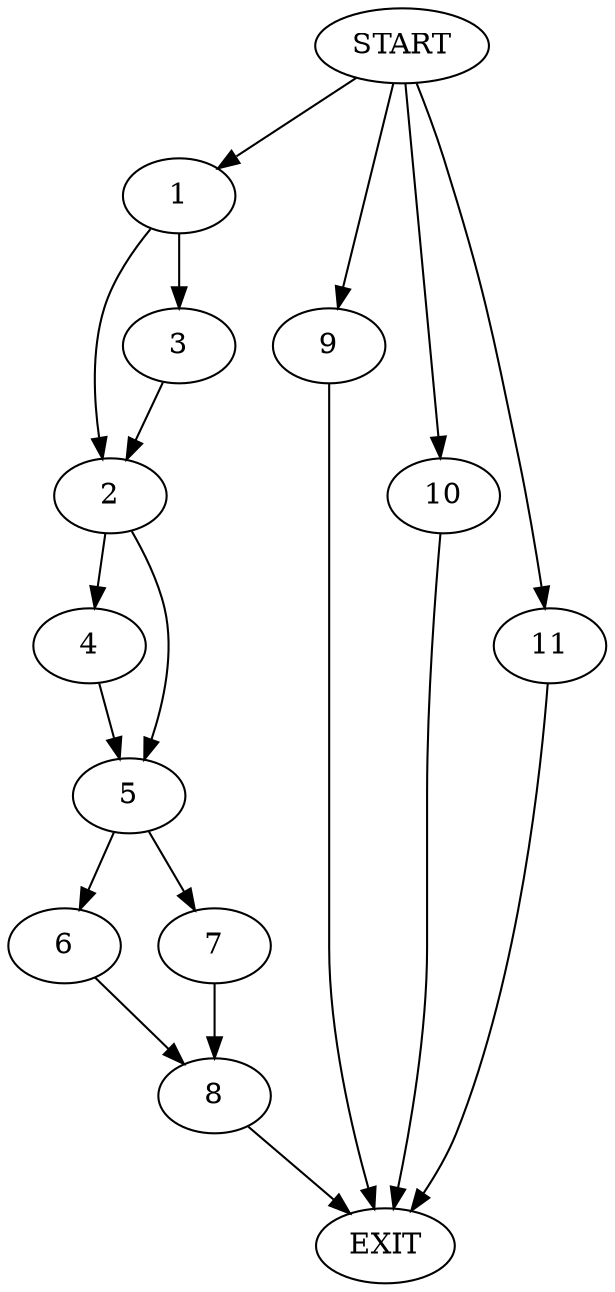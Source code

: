 digraph {
0 [label="START"]
12 [label="EXIT"]
0 -> 1
1 -> 2
1 -> 3
2 -> 4
2 -> 5
3 -> 2
5 -> 6
5 -> 7
4 -> 5
6 -> 8
7 -> 8
8 -> 12
0 -> 9
9 -> 12
0 -> 10
10 -> 12
0 -> 11
11 -> 12
}
